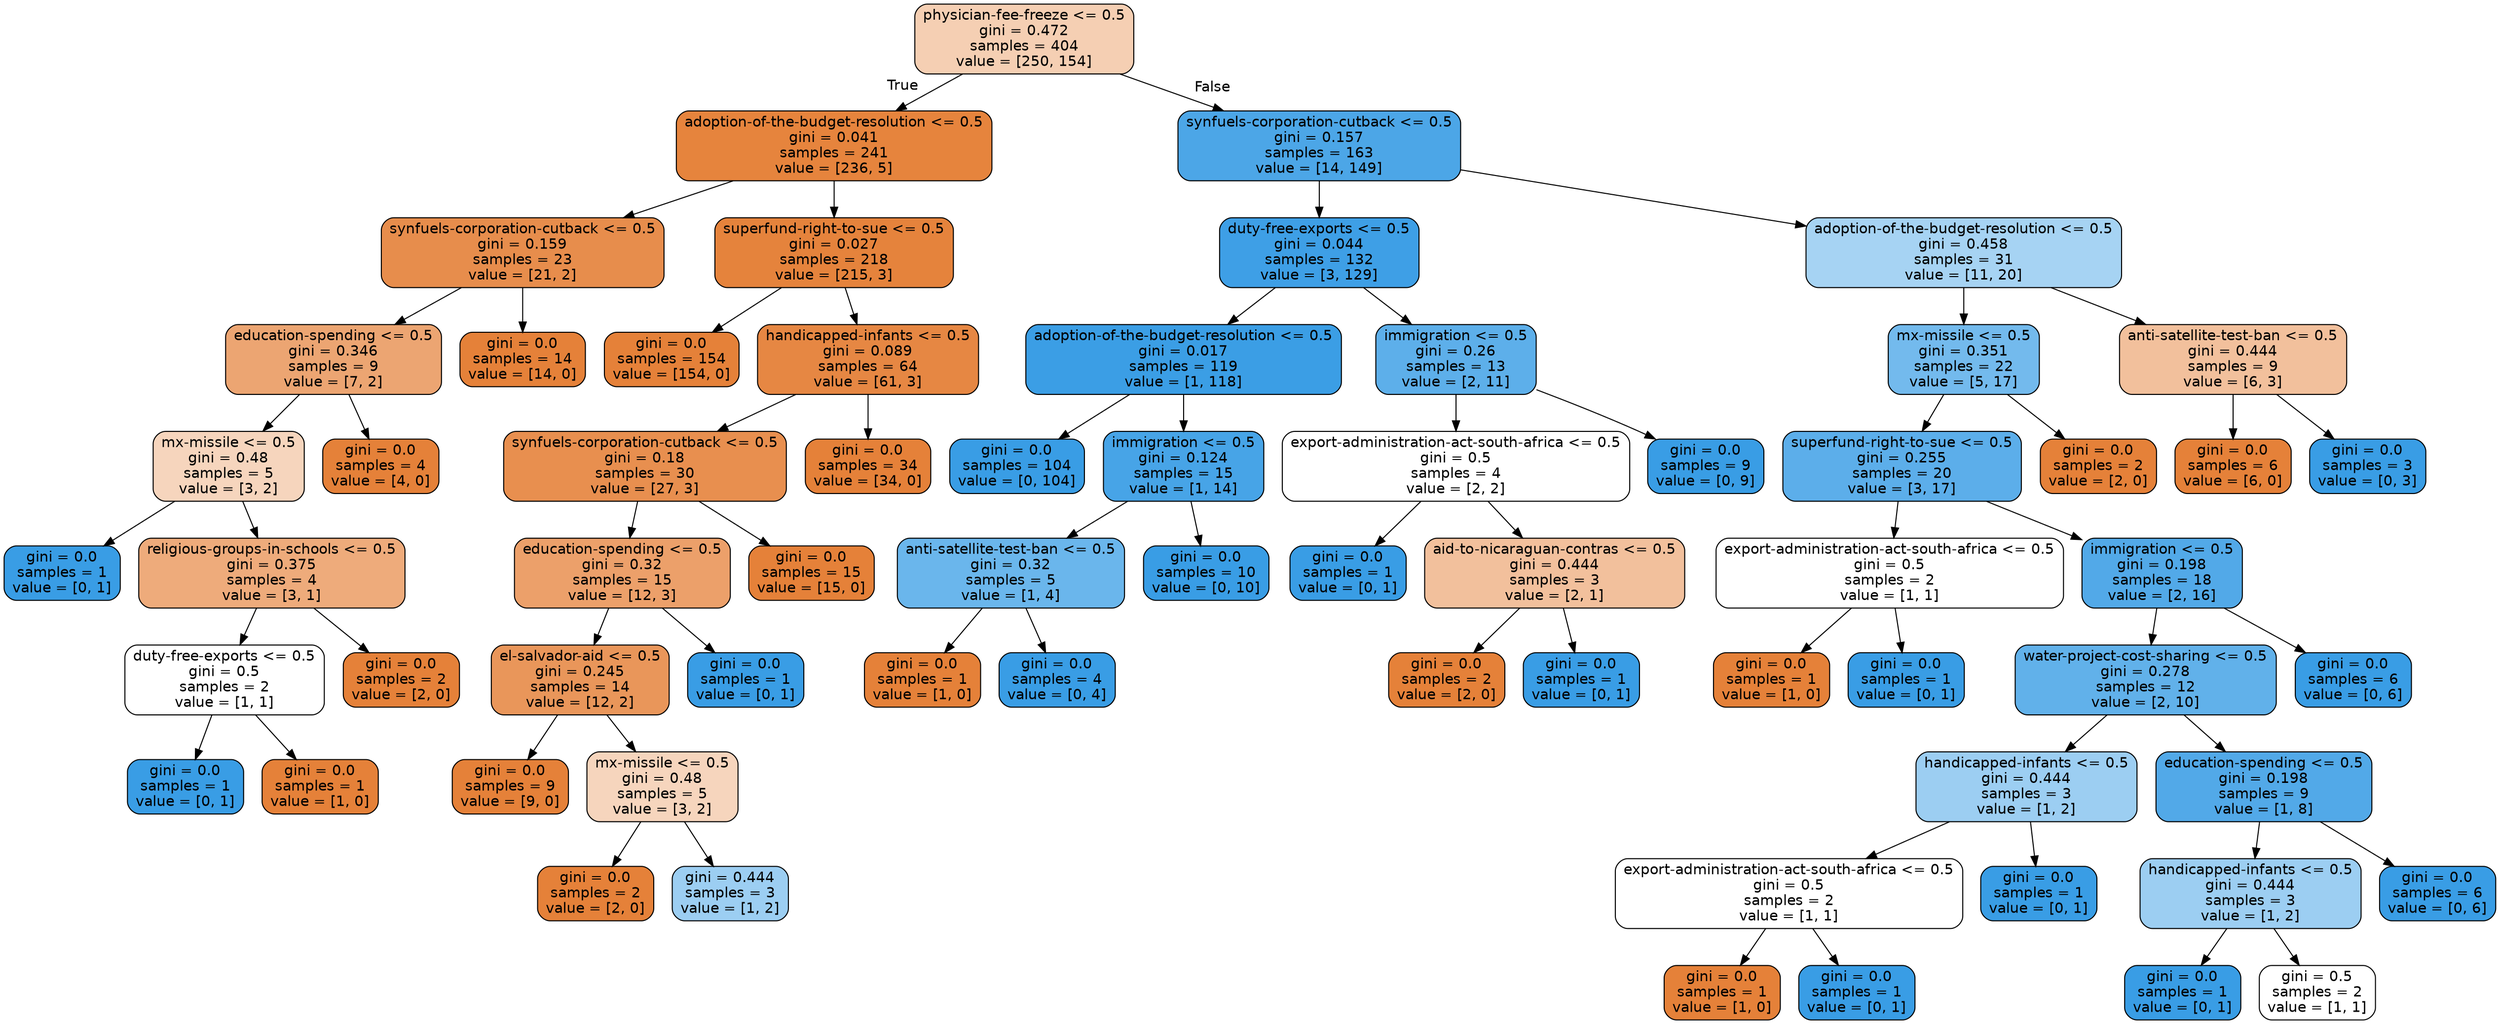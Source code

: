 digraph Tree {
node [shape=box, style="filled, rounded", color="black", fontname="helvetica"] ;
edge [fontname="helvetica"] ;
0 [label="physician-fee-freeze <= 0.5\ngini = 0.472\nsamples = 404\nvalue = [250, 154]", fillcolor="#f5cfb3"] ;
1 [label="adoption-of-the-budget-resolution <= 0.5\ngini = 0.041\nsamples = 241\nvalue = [236, 5]", fillcolor="#e6843d"] ;
0 -> 1 [labeldistance=2.5, labelangle=45, headlabel="True"] ;
2 [label="synfuels-corporation-cutback <= 0.5\ngini = 0.159\nsamples = 23\nvalue = [21, 2]", fillcolor="#e78d4c"] ;
1 -> 2 ;
3 [label="education-spending <= 0.5\ngini = 0.346\nsamples = 9\nvalue = [7, 2]", fillcolor="#eca572"] ;
2 -> 3 ;
4 [label="mx-missile <= 0.5\ngini = 0.48\nsamples = 5\nvalue = [3, 2]", fillcolor="#f6d5bd"] ;
3 -> 4 ;
5 [label="gini = 0.0\nsamples = 1\nvalue = [0, 1]", fillcolor="#399de5"] ;
4 -> 5 ;
6 [label="religious-groups-in-schools <= 0.5\ngini = 0.375\nsamples = 4\nvalue = [3, 1]", fillcolor="#eeab7b"] ;
4 -> 6 ;
7 [label="duty-free-exports <= 0.5\ngini = 0.5\nsamples = 2\nvalue = [1, 1]", fillcolor="#ffffff"] ;
6 -> 7 ;
8 [label="gini = 0.0\nsamples = 1\nvalue = [0, 1]", fillcolor="#399de5"] ;
7 -> 8 ;
9 [label="gini = 0.0\nsamples = 1\nvalue = [1, 0]", fillcolor="#e58139"] ;
7 -> 9 ;
10 [label="gini = 0.0\nsamples = 2\nvalue = [2, 0]", fillcolor="#e58139"] ;
6 -> 10 ;
11 [label="gini = 0.0\nsamples = 4\nvalue = [4, 0]", fillcolor="#e58139"] ;
3 -> 11 ;
12 [label="gini = 0.0\nsamples = 14\nvalue = [14, 0]", fillcolor="#e58139"] ;
2 -> 12 ;
13 [label="superfund-right-to-sue <= 0.5\ngini = 0.027\nsamples = 218\nvalue = [215, 3]", fillcolor="#e5833c"] ;
1 -> 13 ;
14 [label="gini = 0.0\nsamples = 154\nvalue = [154, 0]", fillcolor="#e58139"] ;
13 -> 14 ;
15 [label="handicapped-infants <= 0.5\ngini = 0.089\nsamples = 64\nvalue = [61, 3]", fillcolor="#e68743"] ;
13 -> 15 ;
16 [label="synfuels-corporation-cutback <= 0.5\ngini = 0.18\nsamples = 30\nvalue = [27, 3]", fillcolor="#e88f4f"] ;
15 -> 16 ;
17 [label="education-spending <= 0.5\ngini = 0.32\nsamples = 15\nvalue = [12, 3]", fillcolor="#eca06a"] ;
16 -> 17 ;
18 [label="el-salvador-aid <= 0.5\ngini = 0.245\nsamples = 14\nvalue = [12, 2]", fillcolor="#e9965a"] ;
17 -> 18 ;
19 [label="gini = 0.0\nsamples = 9\nvalue = [9, 0]", fillcolor="#e58139"] ;
18 -> 19 ;
20 [label="mx-missile <= 0.5\ngini = 0.48\nsamples = 5\nvalue = [3, 2]", fillcolor="#f6d5bd"] ;
18 -> 20 ;
21 [label="gini = 0.0\nsamples = 2\nvalue = [2, 0]", fillcolor="#e58139"] ;
20 -> 21 ;
22 [label="gini = 0.444\nsamples = 3\nvalue = [1, 2]", fillcolor="#9ccef2"] ;
20 -> 22 ;
23 [label="gini = 0.0\nsamples = 1\nvalue = [0, 1]", fillcolor="#399de5"] ;
17 -> 23 ;
24 [label="gini = 0.0\nsamples = 15\nvalue = [15, 0]", fillcolor="#e58139"] ;
16 -> 24 ;
25 [label="gini = 0.0\nsamples = 34\nvalue = [34, 0]", fillcolor="#e58139"] ;
15 -> 25 ;
26 [label="synfuels-corporation-cutback <= 0.5\ngini = 0.157\nsamples = 163\nvalue = [14, 149]", fillcolor="#4ca6e7"] ;
0 -> 26 [labeldistance=2.5, labelangle=-45, headlabel="False"] ;
27 [label="duty-free-exports <= 0.5\ngini = 0.044\nsamples = 132\nvalue = [3, 129]", fillcolor="#3e9fe6"] ;
26 -> 27 ;
28 [label="adoption-of-the-budget-resolution <= 0.5\ngini = 0.017\nsamples = 119\nvalue = [1, 118]", fillcolor="#3b9ee5"] ;
27 -> 28 ;
29 [label="gini = 0.0\nsamples = 104\nvalue = [0, 104]", fillcolor="#399de5"] ;
28 -> 29 ;
30 [label="immigration <= 0.5\ngini = 0.124\nsamples = 15\nvalue = [1, 14]", fillcolor="#47a4e7"] ;
28 -> 30 ;
31 [label="anti-satellite-test-ban <= 0.5\ngini = 0.32\nsamples = 5\nvalue = [1, 4]", fillcolor="#6ab6ec"] ;
30 -> 31 ;
32 [label="gini = 0.0\nsamples = 1\nvalue = [1, 0]", fillcolor="#e58139"] ;
31 -> 32 ;
33 [label="gini = 0.0\nsamples = 4\nvalue = [0, 4]", fillcolor="#399de5"] ;
31 -> 33 ;
34 [label="gini = 0.0\nsamples = 10\nvalue = [0, 10]", fillcolor="#399de5"] ;
30 -> 34 ;
35 [label="immigration <= 0.5\ngini = 0.26\nsamples = 13\nvalue = [2, 11]", fillcolor="#5dafea"] ;
27 -> 35 ;
36 [label="export-administration-act-south-africa <= 0.5\ngini = 0.5\nsamples = 4\nvalue = [2, 2]", fillcolor="#ffffff"] ;
35 -> 36 ;
37 [label="gini = 0.0\nsamples = 1\nvalue = [0, 1]", fillcolor="#399de5"] ;
36 -> 37 ;
38 [label="aid-to-nicaraguan-contras <= 0.5\ngini = 0.444\nsamples = 3\nvalue = [2, 1]", fillcolor="#f2c09c"] ;
36 -> 38 ;
39 [label="gini = 0.0\nsamples = 2\nvalue = [2, 0]", fillcolor="#e58139"] ;
38 -> 39 ;
40 [label="gini = 0.0\nsamples = 1\nvalue = [0, 1]", fillcolor="#399de5"] ;
38 -> 40 ;
41 [label="gini = 0.0\nsamples = 9\nvalue = [0, 9]", fillcolor="#399de5"] ;
35 -> 41 ;
42 [label="adoption-of-the-budget-resolution <= 0.5\ngini = 0.458\nsamples = 31\nvalue = [11, 20]", fillcolor="#a6d3f3"] ;
26 -> 42 ;
43 [label="mx-missile <= 0.5\ngini = 0.351\nsamples = 22\nvalue = [5, 17]", fillcolor="#73baed"] ;
42 -> 43 ;
44 [label="superfund-right-to-sue <= 0.5\ngini = 0.255\nsamples = 20\nvalue = [3, 17]", fillcolor="#5caeea"] ;
43 -> 44 ;
45 [label="export-administration-act-south-africa <= 0.5\ngini = 0.5\nsamples = 2\nvalue = [1, 1]", fillcolor="#ffffff"] ;
44 -> 45 ;
46 [label="gini = 0.0\nsamples = 1\nvalue = [1, 0]", fillcolor="#e58139"] ;
45 -> 46 ;
47 [label="gini = 0.0\nsamples = 1\nvalue = [0, 1]", fillcolor="#399de5"] ;
45 -> 47 ;
48 [label="immigration <= 0.5\ngini = 0.198\nsamples = 18\nvalue = [2, 16]", fillcolor="#52a9e8"] ;
44 -> 48 ;
49 [label="water-project-cost-sharing <= 0.5\ngini = 0.278\nsamples = 12\nvalue = [2, 10]", fillcolor="#61b1ea"] ;
48 -> 49 ;
50 [label="handicapped-infants <= 0.5\ngini = 0.444\nsamples = 3\nvalue = [1, 2]", fillcolor="#9ccef2"] ;
49 -> 50 ;
51 [label="export-administration-act-south-africa <= 0.5\ngini = 0.5\nsamples = 2\nvalue = [1, 1]", fillcolor="#ffffff"] ;
50 -> 51 ;
52 [label="gini = 0.0\nsamples = 1\nvalue = [1, 0]", fillcolor="#e58139"] ;
51 -> 52 ;
53 [label="gini = 0.0\nsamples = 1\nvalue = [0, 1]", fillcolor="#399de5"] ;
51 -> 53 ;
54 [label="gini = 0.0\nsamples = 1\nvalue = [0, 1]", fillcolor="#399de5"] ;
50 -> 54 ;
55 [label="education-spending <= 0.5\ngini = 0.198\nsamples = 9\nvalue = [1, 8]", fillcolor="#52a9e8"] ;
49 -> 55 ;
56 [label="handicapped-infants <= 0.5\ngini = 0.444\nsamples = 3\nvalue = [1, 2]", fillcolor="#9ccef2"] ;
55 -> 56 ;
57 [label="gini = 0.0\nsamples = 1\nvalue = [0, 1]", fillcolor="#399de5"] ;
56 -> 57 ;
58 [label="gini = 0.5\nsamples = 2\nvalue = [1, 1]", fillcolor="#ffffff"] ;
56 -> 58 ;
59 [label="gini = 0.0\nsamples = 6\nvalue = [0, 6]", fillcolor="#399de5"] ;
55 -> 59 ;
60 [label="gini = 0.0\nsamples = 6\nvalue = [0, 6]", fillcolor="#399de5"] ;
48 -> 60 ;
61 [label="gini = 0.0\nsamples = 2\nvalue = [2, 0]", fillcolor="#e58139"] ;
43 -> 61 ;
62 [label="anti-satellite-test-ban <= 0.5\ngini = 0.444\nsamples = 9\nvalue = [6, 3]", fillcolor="#f2c09c"] ;
42 -> 62 ;
63 [label="gini = 0.0\nsamples = 6\nvalue = [6, 0]", fillcolor="#e58139"] ;
62 -> 63 ;
64 [label="gini = 0.0\nsamples = 3\nvalue = [0, 3]", fillcolor="#399de5"] ;
62 -> 64 ;
}
